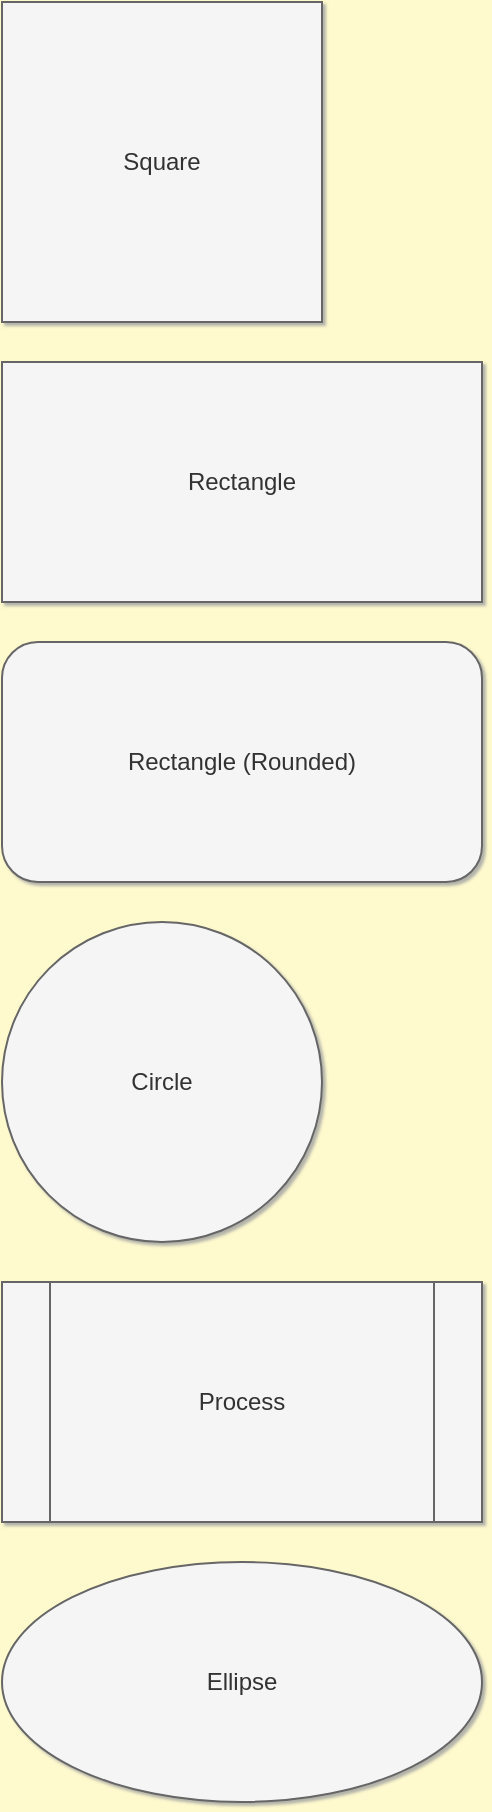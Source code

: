 <mxfile>
  <diagram id="AeO" name="Normal">
    <mxGraphModel dx="0" dy="0" background="#FFFACD" grid="0" gridSize="10" guides="1" tooltips="1" connect="1" arrows="1" fold="1" page="1" pageScale="1" pageWidth="1169" pageHeight="827" math="0" shadow="1">
      <root>
        <mxCell id="AeO-A"/>
        <mxCell id="AeO-B" parent="AeO-A"/>
        <mxCell id="AeO-1" value="Square" style="whiteSpace=wrap;html=1;fillColor=#f5f5f5;strokeColor=#666666;fontColor=#333333" vertex="1" parent="AeO-B">
          <mxGeometry x="20" y="20" width="160" height="160" as="geometry"/>
        </mxCell>
        <mxCell id="AeO-2" value="Rectangle" style="whiteSpace=wrap;html=1;fillColor=#f5f5f5;strokeColor=#666666;fontColor=#333333" vertex="1" parent="AeO-B">
          <mxGeometry x="20" y="200" width="240" height="120" as="geometry"/>
        </mxCell>
        <mxCell id="AeO-3" value="Rectangle (Rounded)" style="whiteSpace=wrap;html=1;rounded=1;fillColor=#f5f5f5;strokeColor=#666666;fontColor=#333333" vertex="1" parent="AeO-B">
          <mxGeometry x="20" y="340" width="240" height="120" as="geometry"/>
        </mxCell>
        <mxCell id="AeO-4" value="Circle" style="ellipse;whiteSpace=wrap;html=1;fillColor=#f5f5f5;strokeColor=#666666;fontColor=#333333" vertex="1" parent="AeO-B">
          <mxGeometry x="20" y="480" width="160" height="160" as="geometry"/>
        </mxCell>
        <mxCell id="AeO-5" value="Process" style="shape=process;whiteSpace=wrap;html=1;fillColor=#f5f5f5;strokeColor=#666666;fontColor=#333333" vertex="1" parent="AeO-B">
          <mxGeometry x="20" y="660" width="240" height="120" as="geometry"/>
        </mxCell>
        <mxCell id="AeO-6" value="Ellipse" style="ellipse;whiteSpace=wrap;html=1;fillColor=#f5f5f5;strokeColor=#666666;fontColor=#333333" vertex="1" parent="AeO-B">
          <mxGeometry x="20" y="800" width="240" height="120" as="geometry"/>
        </mxCell>
      </root>
    </mxGraphModel>
  </diagram>
  <diagram id="cLA" name="Sketch">
    <mxGraphModel dx="0" dy="0" background="#FFFACD" grid="0" gridSize="10" guides="1" tooltips="1" connect="1" arrows="1" fold="1" page="1" pageScale="1" pageWidth="1169" pageHeight="827" math="0" shadow="0">
      <root>
        <mxCell id="cLA-A"/>
        <mxCell id="cLA-B" parent="cLA-A"/>
        <mxCell id="cLA-1" value="" style="whiteSpace=wrap;html=1;sketch=1;fillColor=#f5f5f5;strokeColor=#666666;fontColor=#333333" vertex="1" parent="cLA-B">
          <mxGeometry x="20" y="940" width="160" height="160" as="geometry"/>
        </mxCell>
        <mxCell id="cLA-2" value="" style="whiteSpace=wrap;html=1;sketch=1;fillColor=#f5f5f5;strokeColor=#666666;fontColor=#333333" vertex="1" parent="cLA-B">
          <mxGeometry x="20" y="1120" width="240" height="120" as="geometry"/>
        </mxCell>
        <mxCell id="cLA-3" value="" style="whiteSpace=wrap;html=1;rounded=1;sketch=1;fillColor=#f5f5f5;strokeColor=#666666;fontColor=#333333" vertex="1" parent="cLA-B">
          <mxGeometry x="20" y="1260" width="240" height="120" as="geometry"/>
        </mxCell>
      </root>
    </mxGraphModel>
  </diagram>
</mxfile>